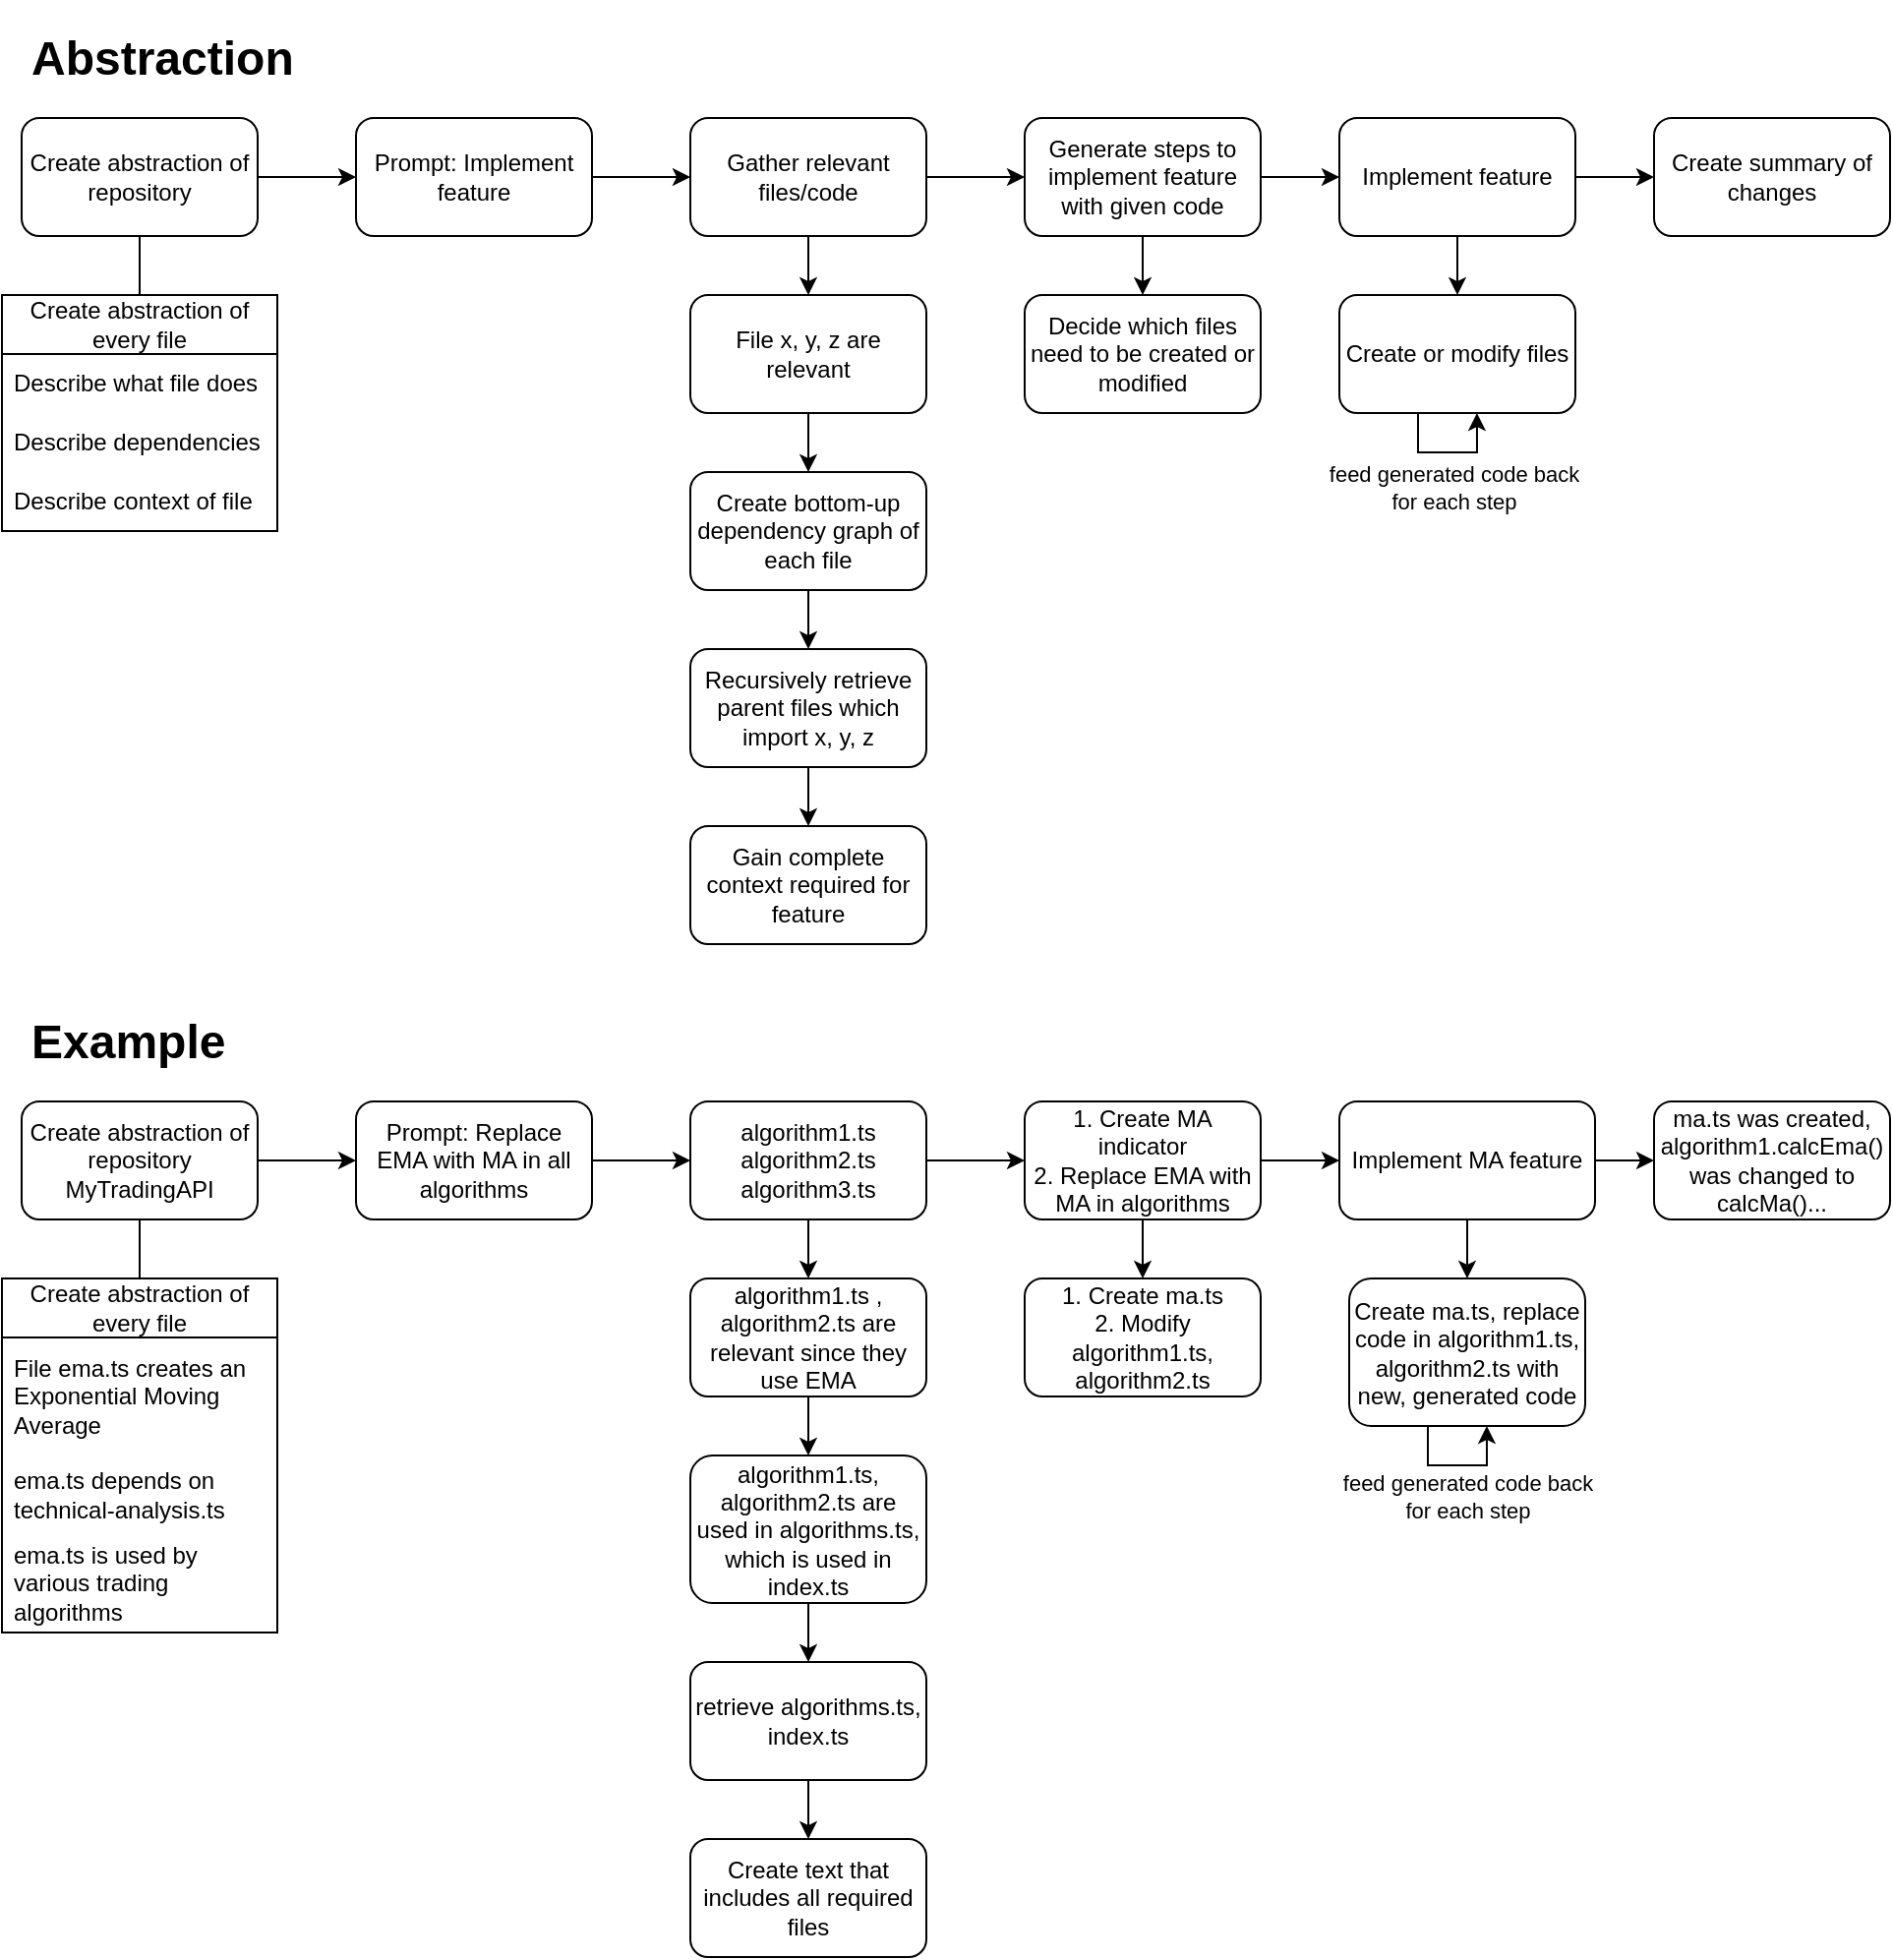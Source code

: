 <mxfile version="21.1.2" type="device">
  <diagram name="Page-1" id="tEXub8zn_StnUfkf2jUU">
    <mxGraphModel dx="2602" dy="2015" grid="1" gridSize="10" guides="1" tooltips="1" connect="1" arrows="1" fold="1" page="1" pageScale="1" pageWidth="500" pageHeight="500" math="0" shadow="0">
      <root>
        <mxCell id="0" />
        <mxCell id="1" parent="0" />
        <mxCell id="QFQLM7oPgDHJuGWCTTOq-25" value="" style="edgeStyle=orthogonalEdgeStyle;rounded=0;orthogonalLoop=1;jettySize=auto;html=1;" edge="1" parent="1" source="QFQLM7oPgDHJuGWCTTOq-1" target="QFQLM7oPgDHJuGWCTTOq-24">
          <mxGeometry relative="1" as="geometry" />
        </mxCell>
        <mxCell id="QFQLM7oPgDHJuGWCTTOq-1" value="Create abstraction of repository" style="rounded=1;whiteSpace=wrap;html=1;" vertex="1" parent="1">
          <mxGeometry x="20" y="-435" width="120" height="60" as="geometry" />
        </mxCell>
        <mxCell id="QFQLM7oPgDHJuGWCTTOq-12" value="Create abstraction of every file" style="swimlane;fontStyle=0;childLayout=stackLayout;horizontal=1;startSize=30;horizontalStack=0;resizeParent=1;resizeParentMax=0;resizeLast=0;collapsible=1;marginBottom=0;whiteSpace=wrap;html=1;" vertex="1" parent="1">
          <mxGeometry x="10" y="-345" width="140" height="120" as="geometry">
            <mxRectangle x="20" y="110" width="200" height="30" as="alternateBounds" />
          </mxGeometry>
        </mxCell>
        <mxCell id="QFQLM7oPgDHJuGWCTTOq-13" value="Describe what file does" style="text;strokeColor=none;fillColor=none;align=left;verticalAlign=middle;spacingLeft=4;spacingRight=4;overflow=hidden;points=[[0,0.5],[1,0.5]];portConstraint=eastwest;rotatable=0;whiteSpace=wrap;html=1;" vertex="1" parent="QFQLM7oPgDHJuGWCTTOq-12">
          <mxGeometry y="30" width="140" height="30" as="geometry" />
        </mxCell>
        <mxCell id="QFQLM7oPgDHJuGWCTTOq-14" value="Describe dependencies" style="text;strokeColor=none;fillColor=none;align=left;verticalAlign=middle;spacingLeft=4;spacingRight=4;overflow=hidden;points=[[0,0.5],[1,0.5]];portConstraint=eastwest;rotatable=0;whiteSpace=wrap;html=1;" vertex="1" parent="QFQLM7oPgDHJuGWCTTOq-12">
          <mxGeometry y="60" width="140" height="30" as="geometry" />
        </mxCell>
        <mxCell id="QFQLM7oPgDHJuGWCTTOq-15" value="Describe context of file" style="text;strokeColor=none;fillColor=none;align=left;verticalAlign=middle;spacingLeft=4;spacingRight=4;overflow=hidden;points=[[0,0.5],[1,0.5]];portConstraint=eastwest;rotatable=0;whiteSpace=wrap;html=1;" vertex="1" parent="QFQLM7oPgDHJuGWCTTOq-12">
          <mxGeometry y="90" width="140" height="30" as="geometry" />
        </mxCell>
        <mxCell id="QFQLM7oPgDHJuGWCTTOq-27" value="" style="edgeStyle=orthogonalEdgeStyle;rounded=0;orthogonalLoop=1;jettySize=auto;html=1;" edge="1" parent="1" source="QFQLM7oPgDHJuGWCTTOq-24" target="QFQLM7oPgDHJuGWCTTOq-26">
          <mxGeometry relative="1" as="geometry" />
        </mxCell>
        <mxCell id="QFQLM7oPgDHJuGWCTTOq-24" value="Prompt: Implement feature" style="rounded=1;whiteSpace=wrap;html=1;" vertex="1" parent="1">
          <mxGeometry x="190" y="-435" width="120" height="60" as="geometry" />
        </mxCell>
        <mxCell id="QFQLM7oPgDHJuGWCTTOq-33" value="" style="edgeStyle=orthogonalEdgeStyle;rounded=0;orthogonalLoop=1;jettySize=auto;html=1;" edge="1" parent="1" source="QFQLM7oPgDHJuGWCTTOq-26" target="QFQLM7oPgDHJuGWCTTOq-29">
          <mxGeometry relative="1" as="geometry" />
        </mxCell>
        <mxCell id="QFQLM7oPgDHJuGWCTTOq-39" value="" style="edgeStyle=orthogonalEdgeStyle;rounded=0;orthogonalLoop=1;jettySize=auto;html=1;" edge="1" parent="1" source="QFQLM7oPgDHJuGWCTTOq-26" target="QFQLM7oPgDHJuGWCTTOq-38">
          <mxGeometry relative="1" as="geometry" />
        </mxCell>
        <mxCell id="QFQLM7oPgDHJuGWCTTOq-26" value="Gather relevant files/code" style="rounded=1;whiteSpace=wrap;html=1;" vertex="1" parent="1">
          <mxGeometry x="360" y="-435" width="120" height="60" as="geometry" />
        </mxCell>
        <mxCell id="QFQLM7oPgDHJuGWCTTOq-28" value="" style="endArrow=none;html=1;rounded=0;entryX=0.5;entryY=1;entryDx=0;entryDy=0;exitX=0.5;exitY=0;exitDx=0;exitDy=0;" edge="1" parent="1" source="QFQLM7oPgDHJuGWCTTOq-12" target="QFQLM7oPgDHJuGWCTTOq-1">
          <mxGeometry width="50" height="50" relative="1" as="geometry">
            <mxPoint x="360" y="-205" as="sourcePoint" />
            <mxPoint x="410" y="-255" as="targetPoint" />
          </mxGeometry>
        </mxCell>
        <mxCell id="QFQLM7oPgDHJuGWCTTOq-32" value="" style="edgeStyle=orthogonalEdgeStyle;rounded=0;orthogonalLoop=1;jettySize=auto;html=1;" edge="1" parent="1" source="QFQLM7oPgDHJuGWCTTOq-29" target="QFQLM7oPgDHJuGWCTTOq-31">
          <mxGeometry relative="1" as="geometry" />
        </mxCell>
        <mxCell id="QFQLM7oPgDHJuGWCTTOq-29" value="File x, y, z are relevant" style="rounded=1;whiteSpace=wrap;html=1;" vertex="1" parent="1">
          <mxGeometry x="360" y="-345" width="120" height="60" as="geometry" />
        </mxCell>
        <mxCell id="QFQLM7oPgDHJuGWCTTOq-35" value="" style="edgeStyle=orthogonalEdgeStyle;rounded=0;orthogonalLoop=1;jettySize=auto;html=1;" edge="1" parent="1" source="QFQLM7oPgDHJuGWCTTOq-31" target="QFQLM7oPgDHJuGWCTTOq-34">
          <mxGeometry relative="1" as="geometry" />
        </mxCell>
        <mxCell id="QFQLM7oPgDHJuGWCTTOq-31" value="Create bottom-up dependency graph of each file" style="whiteSpace=wrap;html=1;rounded=1;" vertex="1" parent="1">
          <mxGeometry x="360" y="-255" width="120" height="60" as="geometry" />
        </mxCell>
        <mxCell id="QFQLM7oPgDHJuGWCTTOq-37" value="" style="edgeStyle=orthogonalEdgeStyle;rounded=0;orthogonalLoop=1;jettySize=auto;html=1;" edge="1" parent="1" source="QFQLM7oPgDHJuGWCTTOq-34" target="QFQLM7oPgDHJuGWCTTOq-36">
          <mxGeometry relative="1" as="geometry" />
        </mxCell>
        <mxCell id="QFQLM7oPgDHJuGWCTTOq-34" value="Recursively retrieve parent files which import x, y, z" style="whiteSpace=wrap;html=1;rounded=1;" vertex="1" parent="1">
          <mxGeometry x="360" y="-165" width="120" height="60" as="geometry" />
        </mxCell>
        <mxCell id="QFQLM7oPgDHJuGWCTTOq-36" value="Gain complete context required for feature" style="rounded=1;whiteSpace=wrap;html=1;" vertex="1" parent="1">
          <mxGeometry x="360" y="-75" width="120" height="60" as="geometry" />
        </mxCell>
        <mxCell id="QFQLM7oPgDHJuGWCTTOq-41" value="" style="edgeStyle=orthogonalEdgeStyle;rounded=0;orthogonalLoop=1;jettySize=auto;html=1;" edge="1" parent="1" source="QFQLM7oPgDHJuGWCTTOq-38">
          <mxGeometry relative="1" as="geometry">
            <mxPoint x="590" y="-345" as="targetPoint" />
          </mxGeometry>
        </mxCell>
        <mxCell id="QFQLM7oPgDHJuGWCTTOq-46" value="" style="edgeStyle=orthogonalEdgeStyle;rounded=0;orthogonalLoop=1;jettySize=auto;html=1;" edge="1" parent="1" source="QFQLM7oPgDHJuGWCTTOq-38" target="QFQLM7oPgDHJuGWCTTOq-45">
          <mxGeometry relative="1" as="geometry" />
        </mxCell>
        <mxCell id="QFQLM7oPgDHJuGWCTTOq-38" value="Generate steps to implement feature with given code" style="rounded=1;whiteSpace=wrap;html=1;" vertex="1" parent="1">
          <mxGeometry x="530" y="-435" width="120" height="60" as="geometry" />
        </mxCell>
        <mxCell id="QFQLM7oPgDHJuGWCTTOq-42" value="Decide which files need to be created or modified" style="rounded=1;whiteSpace=wrap;html=1;" vertex="1" parent="1">
          <mxGeometry x="530" y="-345" width="120" height="60" as="geometry" />
        </mxCell>
        <mxCell id="QFQLM7oPgDHJuGWCTTOq-48" value="" style="edgeStyle=orthogonalEdgeStyle;rounded=0;orthogonalLoop=1;jettySize=auto;html=1;" edge="1" parent="1" source="QFQLM7oPgDHJuGWCTTOq-45">
          <mxGeometry relative="1" as="geometry">
            <mxPoint x="750" y="-345" as="targetPoint" />
          </mxGeometry>
        </mxCell>
        <mxCell id="QFQLM7oPgDHJuGWCTTOq-71" value="" style="edgeStyle=orthogonalEdgeStyle;rounded=0;orthogonalLoop=1;jettySize=auto;html=1;" edge="1" parent="1" source="QFQLM7oPgDHJuGWCTTOq-45" target="QFQLM7oPgDHJuGWCTTOq-70">
          <mxGeometry relative="1" as="geometry" />
        </mxCell>
        <mxCell id="QFQLM7oPgDHJuGWCTTOq-45" value="Implement feature" style="whiteSpace=wrap;html=1;rounded=1;" vertex="1" parent="1">
          <mxGeometry x="690" y="-435" width="120" height="60" as="geometry" />
        </mxCell>
        <mxCell id="QFQLM7oPgDHJuGWCTTOq-68" style="edgeStyle=orthogonalEdgeStyle;rounded=0;orthogonalLoop=1;jettySize=auto;html=1;entryX=0.583;entryY=1;entryDx=0;entryDy=0;exitX=0.25;exitY=1;exitDx=0;exitDy=0;entryPerimeter=0;" edge="1" parent="1" source="QFQLM7oPgDHJuGWCTTOq-65" target="QFQLM7oPgDHJuGWCTTOq-65">
          <mxGeometry relative="1" as="geometry">
            <mxPoint x="840" y="-315" as="targetPoint" />
            <Array as="points">
              <mxPoint x="730" y="-285" />
              <mxPoint x="730" y="-265" />
              <mxPoint x="760" y="-265" />
            </Array>
          </mxGeometry>
        </mxCell>
        <mxCell id="QFQLM7oPgDHJuGWCTTOq-69" value="feed generated code back&lt;br&gt;for each step" style="edgeLabel;html=1;align=center;verticalAlign=middle;resizable=0;points=[];" vertex="1" connectable="0" parent="QFQLM7oPgDHJuGWCTTOq-68">
          <mxGeometry x="-0.294" relative="1" as="geometry">
            <mxPoint x="18" y="20" as="offset" />
          </mxGeometry>
        </mxCell>
        <mxCell id="QFQLM7oPgDHJuGWCTTOq-65" value="Create or modify files" style="rounded=1;whiteSpace=wrap;html=1;" vertex="1" parent="1">
          <mxGeometry x="690" y="-345" width="120" height="60" as="geometry" />
        </mxCell>
        <mxCell id="QFQLM7oPgDHJuGWCTTOq-70" value="Create summary of changes" style="rounded=1;whiteSpace=wrap;html=1;" vertex="1" parent="1">
          <mxGeometry x="850" y="-435" width="120" height="60" as="geometry" />
        </mxCell>
        <mxCell id="QFQLM7oPgDHJuGWCTTOq-73" value="&lt;h1&gt;Abstraction&lt;/h1&gt;" style="text;html=1;strokeColor=none;fillColor=none;spacing=5;spacingTop=-20;whiteSpace=wrap;overflow=hidden;rounded=0;" vertex="1" parent="1">
          <mxGeometry x="20" y="-485" width="140" height="40" as="geometry" />
        </mxCell>
        <mxCell id="QFQLM7oPgDHJuGWCTTOq-74" value="" style="edgeStyle=orthogonalEdgeStyle;rounded=0;orthogonalLoop=1;jettySize=auto;html=1;" edge="1" parent="1" source="QFQLM7oPgDHJuGWCTTOq-75" target="QFQLM7oPgDHJuGWCTTOq-81">
          <mxGeometry relative="1" as="geometry" />
        </mxCell>
        <mxCell id="QFQLM7oPgDHJuGWCTTOq-75" value="Create abstraction of repository MyTradingAPI" style="rounded=1;whiteSpace=wrap;html=1;" vertex="1" parent="1">
          <mxGeometry x="20" y="65" width="120" height="60" as="geometry" />
        </mxCell>
        <mxCell id="QFQLM7oPgDHJuGWCTTOq-76" value="Create abstraction of every file" style="swimlane;fontStyle=0;childLayout=stackLayout;horizontal=1;startSize=30;horizontalStack=0;resizeParent=1;resizeParentMax=0;resizeLast=0;collapsible=1;marginBottom=0;whiteSpace=wrap;html=1;" vertex="1" parent="1">
          <mxGeometry x="10" y="155" width="140" height="180" as="geometry">
            <mxRectangle x="20" y="110" width="200" height="30" as="alternateBounds" />
          </mxGeometry>
        </mxCell>
        <mxCell id="QFQLM7oPgDHJuGWCTTOq-77" value="File ema.ts creates an Exponential Moving Average" style="text;strokeColor=none;fillColor=none;align=left;verticalAlign=middle;spacingLeft=4;spacingRight=4;overflow=hidden;points=[[0,0.5],[1,0.5]];portConstraint=eastwest;rotatable=0;whiteSpace=wrap;html=1;" vertex="1" parent="QFQLM7oPgDHJuGWCTTOq-76">
          <mxGeometry y="30" width="140" height="60" as="geometry" />
        </mxCell>
        <mxCell id="QFQLM7oPgDHJuGWCTTOq-78" value="ema.ts depends on technical-analysis.ts" style="text;strokeColor=none;fillColor=none;align=left;verticalAlign=middle;spacingLeft=4;spacingRight=4;overflow=hidden;points=[[0,0.5],[1,0.5]];portConstraint=eastwest;rotatable=0;whiteSpace=wrap;html=1;" vertex="1" parent="QFQLM7oPgDHJuGWCTTOq-76">
          <mxGeometry y="90" width="140" height="40" as="geometry" />
        </mxCell>
        <mxCell id="QFQLM7oPgDHJuGWCTTOq-79" value="ema.ts is used by various trading algorithms" style="text;strokeColor=none;fillColor=none;align=left;verticalAlign=middle;spacingLeft=4;spacingRight=4;overflow=hidden;points=[[0,0.5],[1,0.5]];portConstraint=eastwest;rotatable=0;whiteSpace=wrap;html=1;" vertex="1" parent="QFQLM7oPgDHJuGWCTTOq-76">
          <mxGeometry y="130" width="140" height="50" as="geometry" />
        </mxCell>
        <mxCell id="QFQLM7oPgDHJuGWCTTOq-80" value="" style="edgeStyle=orthogonalEdgeStyle;rounded=0;orthogonalLoop=1;jettySize=auto;html=1;" edge="1" parent="1" source="QFQLM7oPgDHJuGWCTTOq-81" target="QFQLM7oPgDHJuGWCTTOq-84">
          <mxGeometry relative="1" as="geometry" />
        </mxCell>
        <mxCell id="QFQLM7oPgDHJuGWCTTOq-81" value="Prompt: Replace EMA with MA in all algorithms" style="rounded=1;whiteSpace=wrap;html=1;" vertex="1" parent="1">
          <mxGeometry x="190" y="65" width="120" height="60" as="geometry" />
        </mxCell>
        <mxCell id="QFQLM7oPgDHJuGWCTTOq-82" value="" style="edgeStyle=orthogonalEdgeStyle;rounded=0;orthogonalLoop=1;jettySize=auto;html=1;" edge="1" parent="1" source="QFQLM7oPgDHJuGWCTTOq-84" target="QFQLM7oPgDHJuGWCTTOq-87">
          <mxGeometry relative="1" as="geometry" />
        </mxCell>
        <mxCell id="QFQLM7oPgDHJuGWCTTOq-83" value="" style="edgeStyle=orthogonalEdgeStyle;rounded=0;orthogonalLoop=1;jettySize=auto;html=1;" edge="1" parent="1" source="QFQLM7oPgDHJuGWCTTOq-84" target="QFQLM7oPgDHJuGWCTTOq-95">
          <mxGeometry relative="1" as="geometry" />
        </mxCell>
        <mxCell id="QFQLM7oPgDHJuGWCTTOq-84" value="algorithm1.ts&lt;br&gt;algorithm2.ts&lt;br&gt;algorithm3.ts" style="rounded=1;whiteSpace=wrap;html=1;" vertex="1" parent="1">
          <mxGeometry x="360" y="65" width="120" height="60" as="geometry" />
        </mxCell>
        <mxCell id="QFQLM7oPgDHJuGWCTTOq-85" value="" style="endArrow=none;html=1;rounded=0;entryX=0.5;entryY=1;entryDx=0;entryDy=0;exitX=0.5;exitY=0;exitDx=0;exitDy=0;" edge="1" parent="1" source="QFQLM7oPgDHJuGWCTTOq-76" target="QFQLM7oPgDHJuGWCTTOq-75">
          <mxGeometry width="50" height="50" relative="1" as="geometry">
            <mxPoint x="360" y="295" as="sourcePoint" />
            <mxPoint x="410" y="245" as="targetPoint" />
          </mxGeometry>
        </mxCell>
        <mxCell id="QFQLM7oPgDHJuGWCTTOq-86" value="" style="edgeStyle=orthogonalEdgeStyle;rounded=0;orthogonalLoop=1;jettySize=auto;html=1;" edge="1" parent="1" source="QFQLM7oPgDHJuGWCTTOq-87" target="QFQLM7oPgDHJuGWCTTOq-89">
          <mxGeometry relative="1" as="geometry" />
        </mxCell>
        <mxCell id="QFQLM7oPgDHJuGWCTTOq-87" value="algorithm1.ts , algorithm2.ts are relevant since they use EMA" style="rounded=1;whiteSpace=wrap;html=1;" vertex="1" parent="1">
          <mxGeometry x="360" y="155" width="120" height="60" as="geometry" />
        </mxCell>
        <mxCell id="QFQLM7oPgDHJuGWCTTOq-88" value="" style="edgeStyle=orthogonalEdgeStyle;rounded=0;orthogonalLoop=1;jettySize=auto;html=1;" edge="1" parent="1" source="QFQLM7oPgDHJuGWCTTOq-89" target="QFQLM7oPgDHJuGWCTTOq-91">
          <mxGeometry relative="1" as="geometry" />
        </mxCell>
        <mxCell id="QFQLM7oPgDHJuGWCTTOq-89" value="algorithm1.ts, algorithm2.ts are used in algorithms.ts, which is used in index.ts" style="whiteSpace=wrap;html=1;rounded=1;" vertex="1" parent="1">
          <mxGeometry x="360" y="245" width="120" height="75" as="geometry" />
        </mxCell>
        <mxCell id="QFQLM7oPgDHJuGWCTTOq-90" value="" style="edgeStyle=orthogonalEdgeStyle;rounded=0;orthogonalLoop=1;jettySize=auto;html=1;" edge="1" parent="1" source="QFQLM7oPgDHJuGWCTTOq-91" target="QFQLM7oPgDHJuGWCTTOq-92">
          <mxGeometry relative="1" as="geometry" />
        </mxCell>
        <mxCell id="QFQLM7oPgDHJuGWCTTOq-91" value="retrieve algorithms.ts, index.ts" style="whiteSpace=wrap;html=1;rounded=1;" vertex="1" parent="1">
          <mxGeometry x="360" y="350" width="120" height="60" as="geometry" />
        </mxCell>
        <mxCell id="QFQLM7oPgDHJuGWCTTOq-92" value="Create text that includes all required files" style="rounded=1;whiteSpace=wrap;html=1;" vertex="1" parent="1">
          <mxGeometry x="360" y="440" width="120" height="60" as="geometry" />
        </mxCell>
        <mxCell id="QFQLM7oPgDHJuGWCTTOq-93" value="" style="edgeStyle=orthogonalEdgeStyle;rounded=0;orthogonalLoop=1;jettySize=auto;html=1;" edge="1" parent="1" source="QFQLM7oPgDHJuGWCTTOq-95">
          <mxGeometry relative="1" as="geometry">
            <mxPoint x="590" y="155" as="targetPoint" />
          </mxGeometry>
        </mxCell>
        <mxCell id="QFQLM7oPgDHJuGWCTTOq-94" value="" style="edgeStyle=orthogonalEdgeStyle;rounded=0;orthogonalLoop=1;jettySize=auto;html=1;" edge="1" parent="1" source="QFQLM7oPgDHJuGWCTTOq-95" target="QFQLM7oPgDHJuGWCTTOq-99">
          <mxGeometry relative="1" as="geometry" />
        </mxCell>
        <mxCell id="QFQLM7oPgDHJuGWCTTOq-95" value="1. Create MA indicator&lt;br&gt;2. Replace EMA with MA in algorithms" style="rounded=1;whiteSpace=wrap;html=1;" vertex="1" parent="1">
          <mxGeometry x="530" y="65" width="120" height="60" as="geometry" />
        </mxCell>
        <mxCell id="QFQLM7oPgDHJuGWCTTOq-96" value="1. Create ma.ts&lt;br&gt;2. Modify algorithm1.ts, algorithm2.ts" style="rounded=1;whiteSpace=wrap;html=1;" vertex="1" parent="1">
          <mxGeometry x="530" y="155" width="120" height="60" as="geometry" />
        </mxCell>
        <mxCell id="QFQLM7oPgDHJuGWCTTOq-97" value="" style="edgeStyle=orthogonalEdgeStyle;rounded=0;orthogonalLoop=1;jettySize=auto;html=1;entryX=0.5;entryY=0;entryDx=0;entryDy=0;" edge="1" parent="1" source="QFQLM7oPgDHJuGWCTTOq-99" target="QFQLM7oPgDHJuGWCTTOq-102">
          <mxGeometry relative="1" as="geometry">
            <mxPoint x="750" y="155" as="targetPoint" />
          </mxGeometry>
        </mxCell>
        <mxCell id="QFQLM7oPgDHJuGWCTTOq-98" value="" style="edgeStyle=orthogonalEdgeStyle;rounded=0;orthogonalLoop=1;jettySize=auto;html=1;" edge="1" parent="1" source="QFQLM7oPgDHJuGWCTTOq-99" target="QFQLM7oPgDHJuGWCTTOq-103">
          <mxGeometry relative="1" as="geometry" />
        </mxCell>
        <mxCell id="QFQLM7oPgDHJuGWCTTOq-99" value="Implement MA feature" style="whiteSpace=wrap;html=1;rounded=1;" vertex="1" parent="1">
          <mxGeometry x="690" y="65" width="130" height="60" as="geometry" />
        </mxCell>
        <mxCell id="QFQLM7oPgDHJuGWCTTOq-100" style="edgeStyle=orthogonalEdgeStyle;rounded=0;orthogonalLoop=1;jettySize=auto;html=1;entryX=0.583;entryY=1;entryDx=0;entryDy=0;exitX=0.25;exitY=1;exitDx=0;exitDy=0;entryPerimeter=0;" edge="1" parent="1" source="QFQLM7oPgDHJuGWCTTOq-102" target="QFQLM7oPgDHJuGWCTTOq-102">
          <mxGeometry relative="1" as="geometry">
            <mxPoint x="845" y="185" as="targetPoint" />
            <Array as="points">
              <mxPoint x="725" y="215" />
              <mxPoint x="735" y="215" />
              <mxPoint x="735" y="250" />
              <mxPoint x="765" y="250" />
            </Array>
          </mxGeometry>
        </mxCell>
        <mxCell id="QFQLM7oPgDHJuGWCTTOq-101" value="feed generated code back&lt;br&gt;for each step" style="edgeLabel;html=1;align=center;verticalAlign=middle;resizable=0;points=[];" vertex="1" connectable="0" parent="QFQLM7oPgDHJuGWCTTOq-100">
          <mxGeometry x="-0.294" relative="1" as="geometry">
            <mxPoint x="20" y="37" as="offset" />
          </mxGeometry>
        </mxCell>
        <mxCell id="QFQLM7oPgDHJuGWCTTOq-102" value="Create ma.ts, replace code in algorithm1.ts, algorithm2.ts with new, generated code" style="rounded=1;whiteSpace=wrap;html=1;" vertex="1" parent="1">
          <mxGeometry x="695" y="155" width="120" height="75" as="geometry" />
        </mxCell>
        <mxCell id="QFQLM7oPgDHJuGWCTTOq-103" value="ma.ts was created, algorithm1.calcEma() was changed to calcMa()..." style="rounded=1;whiteSpace=wrap;html=1;" vertex="1" parent="1">
          <mxGeometry x="850" y="65" width="120" height="60" as="geometry" />
        </mxCell>
        <mxCell id="QFQLM7oPgDHJuGWCTTOq-104" value="&lt;h1&gt;Example&lt;/h1&gt;" style="text;html=1;strokeColor=none;fillColor=none;spacing=5;spacingTop=-20;whiteSpace=wrap;overflow=hidden;rounded=0;" vertex="1" parent="1">
          <mxGeometry x="20" y="15" width="140" height="40" as="geometry" />
        </mxCell>
      </root>
    </mxGraphModel>
  </diagram>
</mxfile>
